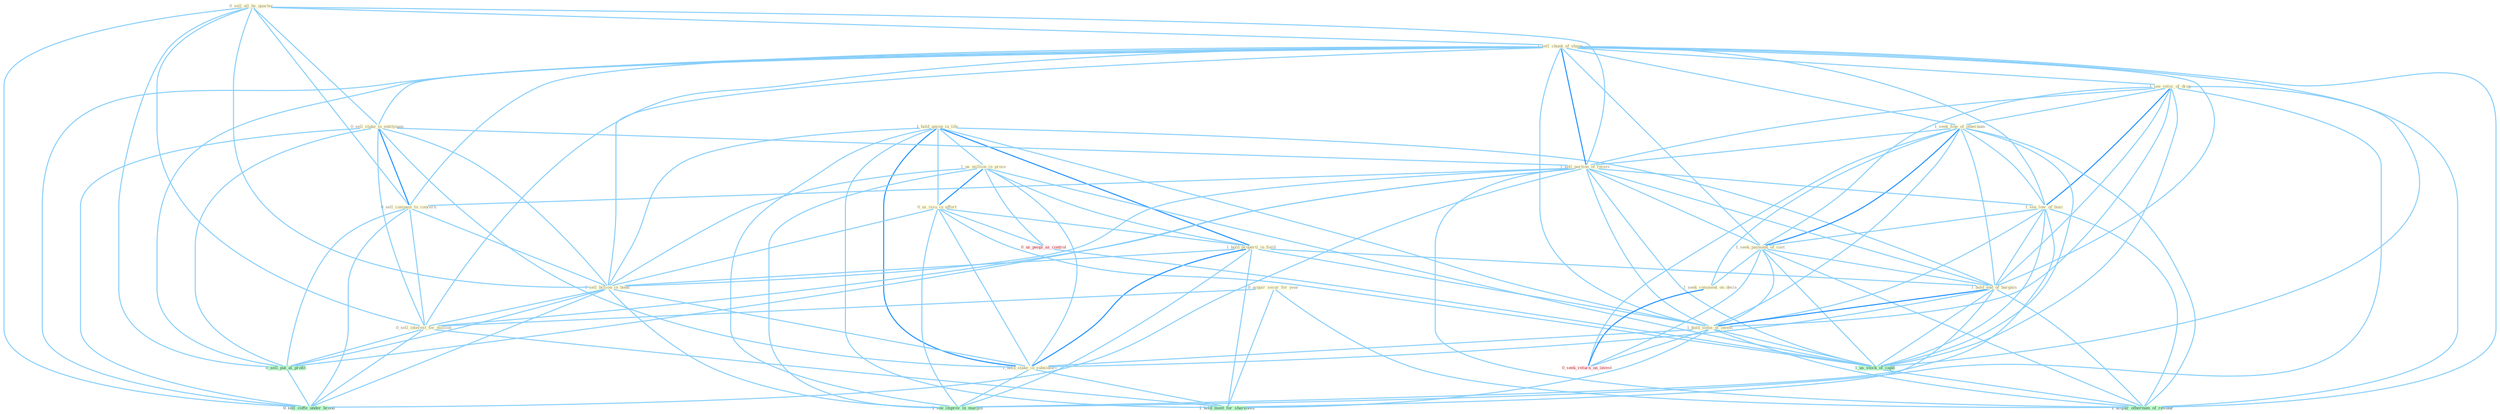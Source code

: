 Graph G{ 
    node
    [shape=polygon,style=filled,width=.5,height=.06,color="#BDFCC9",fixedsize=true,fontsize=4,
    fontcolor="#2f4f4f"];
    {node
    [color="#ffffe0", fontcolor="#8b7d6b"] "0_sell_all_by_quarter " "1_hold_anyon_in_life " "1_sell_chunk_of_share " "1_us_million_in_proce " "0_us_issu_in_effort " "1_see_veloc_of_drop " "0_sell_stake_to_entitynam " "1_hold_properti_in_field " "1_seek_fine_of_othernum " "1_sell_portion_of_receiv " "0_sell_compani_to_concern " "0_acquir_secur_for_year " "1_see_low_of_busi " "1_seek_payment_of_cost " "1_hold_end_of_bargain " "1_sell_billion_in_bond " "1_seek_comment_on_decis " "0_sell_interest_for_million " "1_hold_some_of_invest " "1_hold_stake_in_subsidiari "}
{node [color="#fff0f5", fontcolor="#b22222"] "0_us_peopl_as_control " "0_seek_return_on_invest "}
edge [color="#B0E2FF"];

	"0_sell_all_by_quarter " -- "1_sell_chunk_of_share " [w="1", color="#87cefa" ];
	"0_sell_all_by_quarter " -- "0_sell_stake_to_entitynam " [w="1", color="#87cefa" ];
	"0_sell_all_by_quarter " -- "1_sell_portion_of_receiv " [w="1", color="#87cefa" ];
	"0_sell_all_by_quarter " -- "0_sell_compani_to_concern " [w="1", color="#87cefa" ];
	"0_sell_all_by_quarter " -- "1_sell_billion_in_bond " [w="1", color="#87cefa" ];
	"0_sell_all_by_quarter " -- "0_sell_interest_for_million " [w="1", color="#87cefa" ];
	"0_sell_all_by_quarter " -- "0_sell_put_at_profit " [w="1", color="#87cefa" ];
	"0_sell_all_by_quarter " -- "0_sell_coffe_under_brand " [w="1", color="#87cefa" ];
	"1_hold_anyon_in_life " -- "1_us_million_in_proce " [w="1", color="#87cefa" ];
	"1_hold_anyon_in_life " -- "0_us_issu_in_effort " [w="1", color="#87cefa" ];
	"1_hold_anyon_in_life " -- "1_hold_properti_in_field " [w="2", color="#1e90ff" , len=0.8];
	"1_hold_anyon_in_life " -- "1_hold_end_of_bargain " [w="1", color="#87cefa" ];
	"1_hold_anyon_in_life " -- "1_sell_billion_in_bond " [w="1", color="#87cefa" ];
	"1_hold_anyon_in_life " -- "1_hold_some_of_invest " [w="1", color="#87cefa" ];
	"1_hold_anyon_in_life " -- "1_hold_stake_in_subsidiari " [w="2", color="#1e90ff" , len=0.8];
	"1_hold_anyon_in_life " -- "1_see_improv_in_margin " [w="1", color="#87cefa" ];
	"1_hold_anyon_in_life " -- "1_hold_meet_for_sharehold " [w="1", color="#87cefa" ];
	"1_sell_chunk_of_share " -- "1_see_veloc_of_drop " [w="1", color="#87cefa" ];
	"1_sell_chunk_of_share " -- "0_sell_stake_to_entitynam " [w="1", color="#87cefa" ];
	"1_sell_chunk_of_share " -- "1_seek_fine_of_othernum " [w="1", color="#87cefa" ];
	"1_sell_chunk_of_share " -- "1_sell_portion_of_receiv " [w="2", color="#1e90ff" , len=0.8];
	"1_sell_chunk_of_share " -- "0_sell_compani_to_concern " [w="1", color="#87cefa" ];
	"1_sell_chunk_of_share " -- "1_see_low_of_busi " [w="1", color="#87cefa" ];
	"1_sell_chunk_of_share " -- "1_seek_payment_of_cost " [w="1", color="#87cefa" ];
	"1_sell_chunk_of_share " -- "1_hold_end_of_bargain " [w="1", color="#87cefa" ];
	"1_sell_chunk_of_share " -- "1_sell_billion_in_bond " [w="1", color="#87cefa" ];
	"1_sell_chunk_of_share " -- "0_sell_interest_for_million " [w="1", color="#87cefa" ];
	"1_sell_chunk_of_share " -- "1_hold_some_of_invest " [w="1", color="#87cefa" ];
	"1_sell_chunk_of_share " -- "0_sell_put_at_profit " [w="1", color="#87cefa" ];
	"1_sell_chunk_of_share " -- "1_us_stock_of_capit " [w="1", color="#87cefa" ];
	"1_sell_chunk_of_share " -- "0_sell_coffe_under_brand " [w="1", color="#87cefa" ];
	"1_sell_chunk_of_share " -- "1_acquir_othernum_of_restaur " [w="1", color="#87cefa" ];
	"1_us_million_in_proce " -- "0_us_issu_in_effort " [w="2", color="#1e90ff" , len=0.8];
	"1_us_million_in_proce " -- "1_hold_properti_in_field " [w="1", color="#87cefa" ];
	"1_us_million_in_proce " -- "1_sell_billion_in_bond " [w="1", color="#87cefa" ];
	"1_us_million_in_proce " -- "1_hold_stake_in_subsidiari " [w="1", color="#87cefa" ];
	"1_us_million_in_proce " -- "0_us_peopl_as_control " [w="1", color="#87cefa" ];
	"1_us_million_in_proce " -- "1_us_stock_of_capit " [w="1", color="#87cefa" ];
	"1_us_million_in_proce " -- "1_see_improv_in_margin " [w="1", color="#87cefa" ];
	"0_us_issu_in_effort " -- "1_hold_properti_in_field " [w="1", color="#87cefa" ];
	"0_us_issu_in_effort " -- "1_sell_billion_in_bond " [w="1", color="#87cefa" ];
	"0_us_issu_in_effort " -- "1_hold_stake_in_subsidiari " [w="1", color="#87cefa" ];
	"0_us_issu_in_effort " -- "0_us_peopl_as_control " [w="1", color="#87cefa" ];
	"0_us_issu_in_effort " -- "1_us_stock_of_capit " [w="1", color="#87cefa" ];
	"0_us_issu_in_effort " -- "1_see_improv_in_margin " [w="1", color="#87cefa" ];
	"1_see_veloc_of_drop " -- "1_seek_fine_of_othernum " [w="1", color="#87cefa" ];
	"1_see_veloc_of_drop " -- "1_sell_portion_of_receiv " [w="1", color="#87cefa" ];
	"1_see_veloc_of_drop " -- "1_see_low_of_busi " [w="2", color="#1e90ff" , len=0.8];
	"1_see_veloc_of_drop " -- "1_seek_payment_of_cost " [w="1", color="#87cefa" ];
	"1_see_veloc_of_drop " -- "1_hold_end_of_bargain " [w="1", color="#87cefa" ];
	"1_see_veloc_of_drop " -- "1_hold_some_of_invest " [w="1", color="#87cefa" ];
	"1_see_veloc_of_drop " -- "1_us_stock_of_capit " [w="1", color="#87cefa" ];
	"1_see_veloc_of_drop " -- "1_see_improv_in_margin " [w="1", color="#87cefa" ];
	"1_see_veloc_of_drop " -- "1_acquir_othernum_of_restaur " [w="1", color="#87cefa" ];
	"0_sell_stake_to_entitynam " -- "1_sell_portion_of_receiv " [w="1", color="#87cefa" ];
	"0_sell_stake_to_entitynam " -- "0_sell_compani_to_concern " [w="2", color="#1e90ff" , len=0.8];
	"0_sell_stake_to_entitynam " -- "1_sell_billion_in_bond " [w="1", color="#87cefa" ];
	"0_sell_stake_to_entitynam " -- "0_sell_interest_for_million " [w="1", color="#87cefa" ];
	"0_sell_stake_to_entitynam " -- "1_hold_stake_in_subsidiari " [w="1", color="#87cefa" ];
	"0_sell_stake_to_entitynam " -- "0_sell_put_at_profit " [w="1", color="#87cefa" ];
	"0_sell_stake_to_entitynam " -- "0_sell_coffe_under_brand " [w="1", color="#87cefa" ];
	"1_hold_properti_in_field " -- "1_hold_end_of_bargain " [w="1", color="#87cefa" ];
	"1_hold_properti_in_field " -- "1_sell_billion_in_bond " [w="1", color="#87cefa" ];
	"1_hold_properti_in_field " -- "1_hold_some_of_invest " [w="1", color="#87cefa" ];
	"1_hold_properti_in_field " -- "1_hold_stake_in_subsidiari " [w="2", color="#1e90ff" , len=0.8];
	"1_hold_properti_in_field " -- "1_see_improv_in_margin " [w="1", color="#87cefa" ];
	"1_hold_properti_in_field " -- "1_hold_meet_for_sharehold " [w="1", color="#87cefa" ];
	"1_seek_fine_of_othernum " -- "1_sell_portion_of_receiv " [w="1", color="#87cefa" ];
	"1_seek_fine_of_othernum " -- "1_see_low_of_busi " [w="1", color="#87cefa" ];
	"1_seek_fine_of_othernum " -- "1_seek_payment_of_cost " [w="2", color="#1e90ff" , len=0.8];
	"1_seek_fine_of_othernum " -- "1_hold_end_of_bargain " [w="1", color="#87cefa" ];
	"1_seek_fine_of_othernum " -- "1_seek_comment_on_decis " [w="1", color="#87cefa" ];
	"1_seek_fine_of_othernum " -- "1_hold_some_of_invest " [w="1", color="#87cefa" ];
	"1_seek_fine_of_othernum " -- "0_seek_return_on_invest " [w="1", color="#87cefa" ];
	"1_seek_fine_of_othernum " -- "1_us_stock_of_capit " [w="1", color="#87cefa" ];
	"1_seek_fine_of_othernum " -- "1_acquir_othernum_of_restaur " [w="1", color="#87cefa" ];
	"1_sell_portion_of_receiv " -- "0_sell_compani_to_concern " [w="1", color="#87cefa" ];
	"1_sell_portion_of_receiv " -- "1_see_low_of_busi " [w="1", color="#87cefa" ];
	"1_sell_portion_of_receiv " -- "1_seek_payment_of_cost " [w="1", color="#87cefa" ];
	"1_sell_portion_of_receiv " -- "1_hold_end_of_bargain " [w="1", color="#87cefa" ];
	"1_sell_portion_of_receiv " -- "1_sell_billion_in_bond " [w="1", color="#87cefa" ];
	"1_sell_portion_of_receiv " -- "0_sell_interest_for_million " [w="1", color="#87cefa" ];
	"1_sell_portion_of_receiv " -- "1_hold_some_of_invest " [w="1", color="#87cefa" ];
	"1_sell_portion_of_receiv " -- "0_sell_put_at_profit " [w="1", color="#87cefa" ];
	"1_sell_portion_of_receiv " -- "1_us_stock_of_capit " [w="1", color="#87cefa" ];
	"1_sell_portion_of_receiv " -- "0_sell_coffe_under_brand " [w="1", color="#87cefa" ];
	"1_sell_portion_of_receiv " -- "1_acquir_othernum_of_restaur " [w="1", color="#87cefa" ];
	"0_sell_compani_to_concern " -- "1_sell_billion_in_bond " [w="1", color="#87cefa" ];
	"0_sell_compani_to_concern " -- "0_sell_interest_for_million " [w="1", color="#87cefa" ];
	"0_sell_compani_to_concern " -- "0_sell_put_at_profit " [w="1", color="#87cefa" ];
	"0_sell_compani_to_concern " -- "0_sell_coffe_under_brand " [w="1", color="#87cefa" ];
	"0_acquir_secur_for_year " -- "0_sell_interest_for_million " [w="1", color="#87cefa" ];
	"0_acquir_secur_for_year " -- "1_hold_meet_for_sharehold " [w="1", color="#87cefa" ];
	"0_acquir_secur_for_year " -- "1_acquir_othernum_of_restaur " [w="1", color="#87cefa" ];
	"1_see_low_of_busi " -- "1_seek_payment_of_cost " [w="1", color="#87cefa" ];
	"1_see_low_of_busi " -- "1_hold_end_of_bargain " [w="1", color="#87cefa" ];
	"1_see_low_of_busi " -- "1_hold_some_of_invest " [w="1", color="#87cefa" ];
	"1_see_low_of_busi " -- "1_us_stock_of_capit " [w="1", color="#87cefa" ];
	"1_see_low_of_busi " -- "1_see_improv_in_margin " [w="1", color="#87cefa" ];
	"1_see_low_of_busi " -- "1_acquir_othernum_of_restaur " [w="1", color="#87cefa" ];
	"1_seek_payment_of_cost " -- "1_hold_end_of_bargain " [w="1", color="#87cefa" ];
	"1_seek_payment_of_cost " -- "1_seek_comment_on_decis " [w="1", color="#87cefa" ];
	"1_seek_payment_of_cost " -- "1_hold_some_of_invest " [w="1", color="#87cefa" ];
	"1_seek_payment_of_cost " -- "0_seek_return_on_invest " [w="1", color="#87cefa" ];
	"1_seek_payment_of_cost " -- "1_us_stock_of_capit " [w="1", color="#87cefa" ];
	"1_seek_payment_of_cost " -- "1_acquir_othernum_of_restaur " [w="1", color="#87cefa" ];
	"1_hold_end_of_bargain " -- "1_hold_some_of_invest " [w="2", color="#1e90ff" , len=0.8];
	"1_hold_end_of_bargain " -- "1_hold_stake_in_subsidiari " [w="1", color="#87cefa" ];
	"1_hold_end_of_bargain " -- "1_us_stock_of_capit " [w="1", color="#87cefa" ];
	"1_hold_end_of_bargain " -- "1_hold_meet_for_sharehold " [w="1", color="#87cefa" ];
	"1_hold_end_of_bargain " -- "1_acquir_othernum_of_restaur " [w="1", color="#87cefa" ];
	"1_sell_billion_in_bond " -- "0_sell_interest_for_million " [w="1", color="#87cefa" ];
	"1_sell_billion_in_bond " -- "1_hold_stake_in_subsidiari " [w="1", color="#87cefa" ];
	"1_sell_billion_in_bond " -- "0_sell_put_at_profit " [w="1", color="#87cefa" ];
	"1_sell_billion_in_bond " -- "1_see_improv_in_margin " [w="1", color="#87cefa" ];
	"1_sell_billion_in_bond " -- "0_sell_coffe_under_brand " [w="1", color="#87cefa" ];
	"1_seek_comment_on_decis " -- "0_seek_return_on_invest " [w="2", color="#1e90ff" , len=0.8];
	"0_sell_interest_for_million " -- "0_sell_put_at_profit " [w="1", color="#87cefa" ];
	"0_sell_interest_for_million " -- "0_sell_coffe_under_brand " [w="1", color="#87cefa" ];
	"0_sell_interest_for_million " -- "1_hold_meet_for_sharehold " [w="1", color="#87cefa" ];
	"1_hold_some_of_invest " -- "1_hold_stake_in_subsidiari " [w="1", color="#87cefa" ];
	"1_hold_some_of_invest " -- "0_seek_return_on_invest " [w="1", color="#87cefa" ];
	"1_hold_some_of_invest " -- "1_us_stock_of_capit " [w="1", color="#87cefa" ];
	"1_hold_some_of_invest " -- "1_hold_meet_for_sharehold " [w="1", color="#87cefa" ];
	"1_hold_some_of_invest " -- "1_acquir_othernum_of_restaur " [w="1", color="#87cefa" ];
	"1_hold_stake_in_subsidiari " -- "1_see_improv_in_margin " [w="1", color="#87cefa" ];
	"1_hold_stake_in_subsidiari " -- "1_hold_meet_for_sharehold " [w="1", color="#87cefa" ];
	"0_us_peopl_as_control " -- "1_us_stock_of_capit " [w="1", color="#87cefa" ];
	"0_sell_put_at_profit " -- "0_sell_coffe_under_brand " [w="1", color="#87cefa" ];
	"1_us_stock_of_capit " -- "1_acquir_othernum_of_restaur " [w="1", color="#87cefa" ];
}